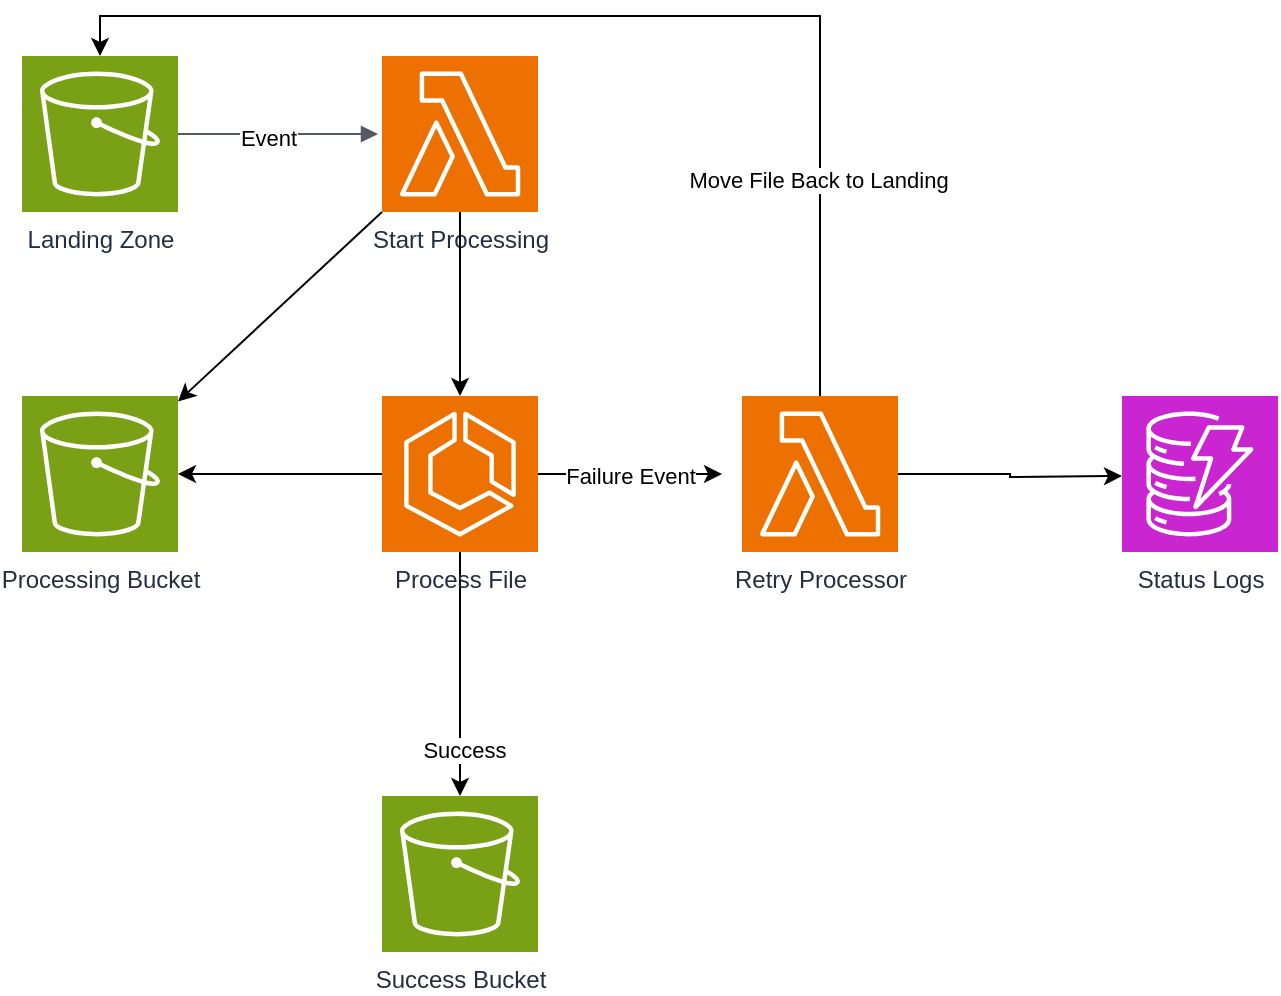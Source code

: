 <mxfile version="22.1.5" type="github">
  <diagram id="Ht1M8jgEwFfnCIfOTk4-" name="Page-1">
    <mxGraphModel dx="1242" dy="680" grid="1" gridSize="10" guides="1" tooltips="1" connect="1" arrows="1" fold="1" page="1" pageScale="1" pageWidth="1169" pageHeight="827" math="0" shadow="0">
      <root>
        <mxCell id="0" />
        <mxCell id="1" parent="0" />
        <mxCell id="OTzE6Snlm9M5zd5s4sas-1" value="Landing Zone" style="sketch=0;points=[[0,0,0],[0.25,0,0],[0.5,0,0],[0.75,0,0],[1,0,0],[0,1,0],[0.25,1,0],[0.5,1,0],[0.75,1,0],[1,1,0],[0,0.25,0],[0,0.5,0],[0,0.75,0],[1,0.25,0],[1,0.5,0],[1,0.75,0]];outlineConnect=0;fontColor=#232F3E;fillColor=#7AA116;strokeColor=#ffffff;dashed=0;verticalLabelPosition=bottom;verticalAlign=top;align=center;html=1;fontSize=12;fontStyle=0;aspect=fixed;shape=mxgraph.aws4.resourceIcon;resIcon=mxgraph.aws4.s3;" vertex="1" parent="1">
          <mxGeometry x="80" y="90" width="78" height="78" as="geometry" />
        </mxCell>
        <mxCell id="OTzE6Snlm9M5zd5s4sas-2" value="" style="edgeStyle=orthogonalEdgeStyle;html=1;endArrow=block;elbow=vertical;startArrow=none;endFill=1;strokeColor=#545B64;rounded=0;" edge="1" parent="1" source="OTzE6Snlm9M5zd5s4sas-1">
          <mxGeometry width="100" relative="1" as="geometry">
            <mxPoint x="158" y="129" as="sourcePoint" />
            <mxPoint x="258" y="129" as="targetPoint" />
          </mxGeometry>
        </mxCell>
        <mxCell id="OTzE6Snlm9M5zd5s4sas-14" value="Event" style="edgeLabel;html=1;align=center;verticalAlign=middle;resizable=0;points=[];" vertex="1" connectable="0" parent="OTzE6Snlm9M5zd5s4sas-2">
          <mxGeometry x="-0.104" y="-2" relative="1" as="geometry">
            <mxPoint as="offset" />
          </mxGeometry>
        </mxCell>
        <mxCell id="OTzE6Snlm9M5zd5s4sas-21" style="rounded=0;orthogonalLoop=1;jettySize=auto;html=1;exitX=0;exitY=1;exitDx=0;exitDy=0;exitPerimeter=0;" edge="1" parent="1" source="OTzE6Snlm9M5zd5s4sas-3" target="OTzE6Snlm9M5zd5s4sas-19">
          <mxGeometry relative="1" as="geometry" />
        </mxCell>
        <mxCell id="OTzE6Snlm9M5zd5s4sas-3" value="Start Processing" style="sketch=0;points=[[0,0,0],[0.25,0,0],[0.5,0,0],[0.75,0,0],[1,0,0],[0,1,0],[0.25,1,0],[0.5,1,0],[0.75,1,0],[1,1,0],[0,0.25,0],[0,0.5,0],[0,0.75,0],[1,0.25,0],[1,0.5,0],[1,0.75,0]];outlineConnect=0;fontColor=#232F3E;fillColor=#ED7100;strokeColor=#ffffff;dashed=0;verticalLabelPosition=bottom;verticalAlign=top;align=center;html=1;fontSize=12;fontStyle=0;aspect=fixed;shape=mxgraph.aws4.resourceIcon;resIcon=mxgraph.aws4.lambda;" vertex="1" parent="1">
          <mxGeometry x="260" y="90" width="78" height="78" as="geometry" />
        </mxCell>
        <mxCell id="OTzE6Snlm9M5zd5s4sas-6" style="edgeStyle=orthogonalEdgeStyle;rounded=0;orthogonalLoop=1;jettySize=auto;html=1;exitX=0.5;exitY=1;exitDx=0;exitDy=0;exitPerimeter=0;" edge="1" parent="1" source="OTzE6Snlm9M5zd5s4sas-4">
          <mxGeometry relative="1" as="geometry">
            <mxPoint x="299" y="460" as="targetPoint" />
          </mxGeometry>
        </mxCell>
        <mxCell id="OTzE6Snlm9M5zd5s4sas-7" value="Success" style="edgeLabel;html=1;align=center;verticalAlign=middle;resizable=0;points=[];" vertex="1" connectable="0" parent="OTzE6Snlm9M5zd5s4sas-6">
          <mxGeometry x="0.626" y="2" relative="1" as="geometry">
            <mxPoint as="offset" />
          </mxGeometry>
        </mxCell>
        <mxCell id="OTzE6Snlm9M5zd5s4sas-10" value="Failure Event" style="edgeStyle=orthogonalEdgeStyle;rounded=0;orthogonalLoop=1;jettySize=auto;html=1;exitX=1;exitY=0.5;exitDx=0;exitDy=0;exitPerimeter=0;" edge="1" parent="1" source="OTzE6Snlm9M5zd5s4sas-4">
          <mxGeometry relative="1" as="geometry">
            <mxPoint x="430" y="299" as="targetPoint" />
          </mxGeometry>
        </mxCell>
        <mxCell id="OTzE6Snlm9M5zd5s4sas-4" value="Process File" style="sketch=0;points=[[0,0,0],[0.25,0,0],[0.5,0,0],[0.75,0,0],[1,0,0],[0,1,0],[0.25,1,0],[0.5,1,0],[0.75,1,0],[1,1,0],[0,0.25,0],[0,0.5,0],[0,0.75,0],[1,0.25,0],[1,0.5,0],[1,0.75,0]];outlineConnect=0;fontColor=#232F3E;fillColor=#ED7100;strokeColor=#ffffff;dashed=0;verticalLabelPosition=bottom;verticalAlign=top;align=center;html=1;fontSize=12;fontStyle=0;aspect=fixed;shape=mxgraph.aws4.resourceIcon;resIcon=mxgraph.aws4.ecs;" vertex="1" parent="1">
          <mxGeometry x="260" y="260" width="78" height="78" as="geometry" />
        </mxCell>
        <mxCell id="OTzE6Snlm9M5zd5s4sas-5" style="edgeStyle=orthogonalEdgeStyle;rounded=0;orthogonalLoop=1;jettySize=auto;html=1;exitX=0.5;exitY=1;exitDx=0;exitDy=0;exitPerimeter=0;entryX=0.5;entryY=0;entryDx=0;entryDy=0;entryPerimeter=0;" edge="1" parent="1" source="OTzE6Snlm9M5zd5s4sas-3" target="OTzE6Snlm9M5zd5s4sas-4">
          <mxGeometry relative="1" as="geometry" />
        </mxCell>
        <mxCell id="OTzE6Snlm9M5zd5s4sas-8" value="Success Bucket" style="sketch=0;points=[[0,0,0],[0.25,0,0],[0.5,0,0],[0.75,0,0],[1,0,0],[0,1,0],[0.25,1,0],[0.5,1,0],[0.75,1,0],[1,1,0],[0,0.25,0],[0,0.5,0],[0,0.75,0],[1,0.25,0],[1,0.5,0],[1,0.75,0]];outlineConnect=0;fontColor=#232F3E;fillColor=#7AA116;strokeColor=#ffffff;dashed=0;verticalLabelPosition=bottom;verticalAlign=top;align=center;html=1;fontSize=12;fontStyle=0;aspect=fixed;shape=mxgraph.aws4.resourceIcon;resIcon=mxgraph.aws4.s3;" vertex="1" parent="1">
          <mxGeometry x="260" y="460" width="78" height="78" as="geometry" />
        </mxCell>
        <mxCell id="OTzE6Snlm9M5zd5s4sas-9" value="Retry Processor" style="sketch=0;points=[[0,0,0],[0.25,0,0],[0.5,0,0],[0.75,0,0],[1,0,0],[0,1,0],[0.25,1,0],[0.5,1,0],[0.75,1,0],[1,1,0],[0,0.25,0],[0,0.5,0],[0,0.75,0],[1,0.25,0],[1,0.5,0],[1,0.75,0]];outlineConnect=0;fontColor=#232F3E;fillColor=#ED7100;strokeColor=#ffffff;dashed=0;verticalLabelPosition=bottom;verticalAlign=top;align=center;html=1;fontSize=12;fontStyle=0;aspect=fixed;shape=mxgraph.aws4.resourceIcon;resIcon=mxgraph.aws4.lambda;" vertex="1" parent="1">
          <mxGeometry x="440" y="260" width="78" height="78" as="geometry" />
        </mxCell>
        <mxCell id="OTzE6Snlm9M5zd5s4sas-11" value="Status Logs" style="sketch=0;points=[[0,0,0],[0.25,0,0],[0.5,0,0],[0.75,0,0],[1,0,0],[0,1,0],[0.25,1,0],[0.5,1,0],[0.75,1,0],[1,1,0],[0,0.25,0],[0,0.5,0],[0,0.75,0],[1,0.25,0],[1,0.5,0],[1,0.75,0]];outlineConnect=0;fontColor=#232F3E;fillColor=#C925D1;strokeColor=#ffffff;dashed=0;verticalLabelPosition=bottom;verticalAlign=top;align=center;html=1;fontSize=12;fontStyle=0;aspect=fixed;shape=mxgraph.aws4.resourceIcon;resIcon=mxgraph.aws4.dynamodb;" vertex="1" parent="1">
          <mxGeometry x="630" y="260" width="78" height="78" as="geometry" />
        </mxCell>
        <mxCell id="OTzE6Snlm9M5zd5s4sas-12" style="edgeStyle=orthogonalEdgeStyle;rounded=0;orthogonalLoop=1;jettySize=auto;html=1;exitX=1;exitY=0.5;exitDx=0;exitDy=0;exitPerimeter=0;" edge="1" parent="1" source="OTzE6Snlm9M5zd5s4sas-9">
          <mxGeometry relative="1" as="geometry">
            <mxPoint x="630" y="300" as="targetPoint" />
          </mxGeometry>
        </mxCell>
        <mxCell id="OTzE6Snlm9M5zd5s4sas-13" style="edgeStyle=orthogonalEdgeStyle;rounded=0;orthogonalLoop=1;jettySize=auto;html=1;exitX=0.5;exitY=0;exitDx=0;exitDy=0;exitPerimeter=0;entryX=0.5;entryY=0;entryDx=0;entryDy=0;entryPerimeter=0;" edge="1" parent="1" source="OTzE6Snlm9M5zd5s4sas-9" target="OTzE6Snlm9M5zd5s4sas-1">
          <mxGeometry relative="1" as="geometry" />
        </mxCell>
        <mxCell id="OTzE6Snlm9M5zd5s4sas-15" value="Move File Back to Landing" style="edgeLabel;html=1;align=center;verticalAlign=middle;resizable=0;points=[];" vertex="1" connectable="0" parent="OTzE6Snlm9M5zd5s4sas-13">
          <mxGeometry x="-0.621" y="1" relative="1" as="geometry">
            <mxPoint as="offset" />
          </mxGeometry>
        </mxCell>
        <mxCell id="OTzE6Snlm9M5zd5s4sas-19" value="Processing Bucket" style="sketch=0;points=[[0,0,0],[0.25,0,0],[0.5,0,0],[0.75,0,0],[1,0,0],[0,1,0],[0.25,1,0],[0.5,1,0],[0.75,1,0],[1,1,0],[0,0.25,0],[0,0.5,0],[0,0.75,0],[1,0.25,0],[1,0.5,0],[1,0.75,0]];outlineConnect=0;fontColor=#232F3E;fillColor=#7AA116;strokeColor=#ffffff;dashed=0;verticalLabelPosition=bottom;verticalAlign=top;align=center;html=1;fontSize=12;fontStyle=0;aspect=fixed;shape=mxgraph.aws4.resourceIcon;resIcon=mxgraph.aws4.s3;" vertex="1" parent="1">
          <mxGeometry x="80" y="260" width="78" height="78" as="geometry" />
        </mxCell>
        <mxCell id="OTzE6Snlm9M5zd5s4sas-20" style="edgeStyle=none;rounded=0;orthogonalLoop=1;jettySize=auto;html=1;exitX=0;exitY=0.5;exitDx=0;exitDy=0;exitPerimeter=0;entryX=1;entryY=0.5;entryDx=0;entryDy=0;entryPerimeter=0;" edge="1" parent="1" source="OTzE6Snlm9M5zd5s4sas-4" target="OTzE6Snlm9M5zd5s4sas-19">
          <mxGeometry relative="1" as="geometry" />
        </mxCell>
      </root>
    </mxGraphModel>
  </diagram>
</mxfile>
